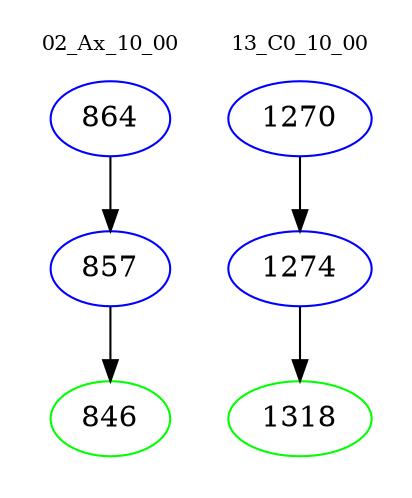 digraph{
subgraph cluster_0 {
color = white
label = "02_Ax_10_00";
fontsize=10;
T0_864 [label="864", color="blue"]
T0_864 -> T0_857 [color="black"]
T0_857 [label="857", color="blue"]
T0_857 -> T0_846 [color="black"]
T0_846 [label="846", color="green"]
}
subgraph cluster_1 {
color = white
label = "13_C0_10_00";
fontsize=10;
T1_1270 [label="1270", color="blue"]
T1_1270 -> T1_1274 [color="black"]
T1_1274 [label="1274", color="blue"]
T1_1274 -> T1_1318 [color="black"]
T1_1318 [label="1318", color="green"]
}
}
